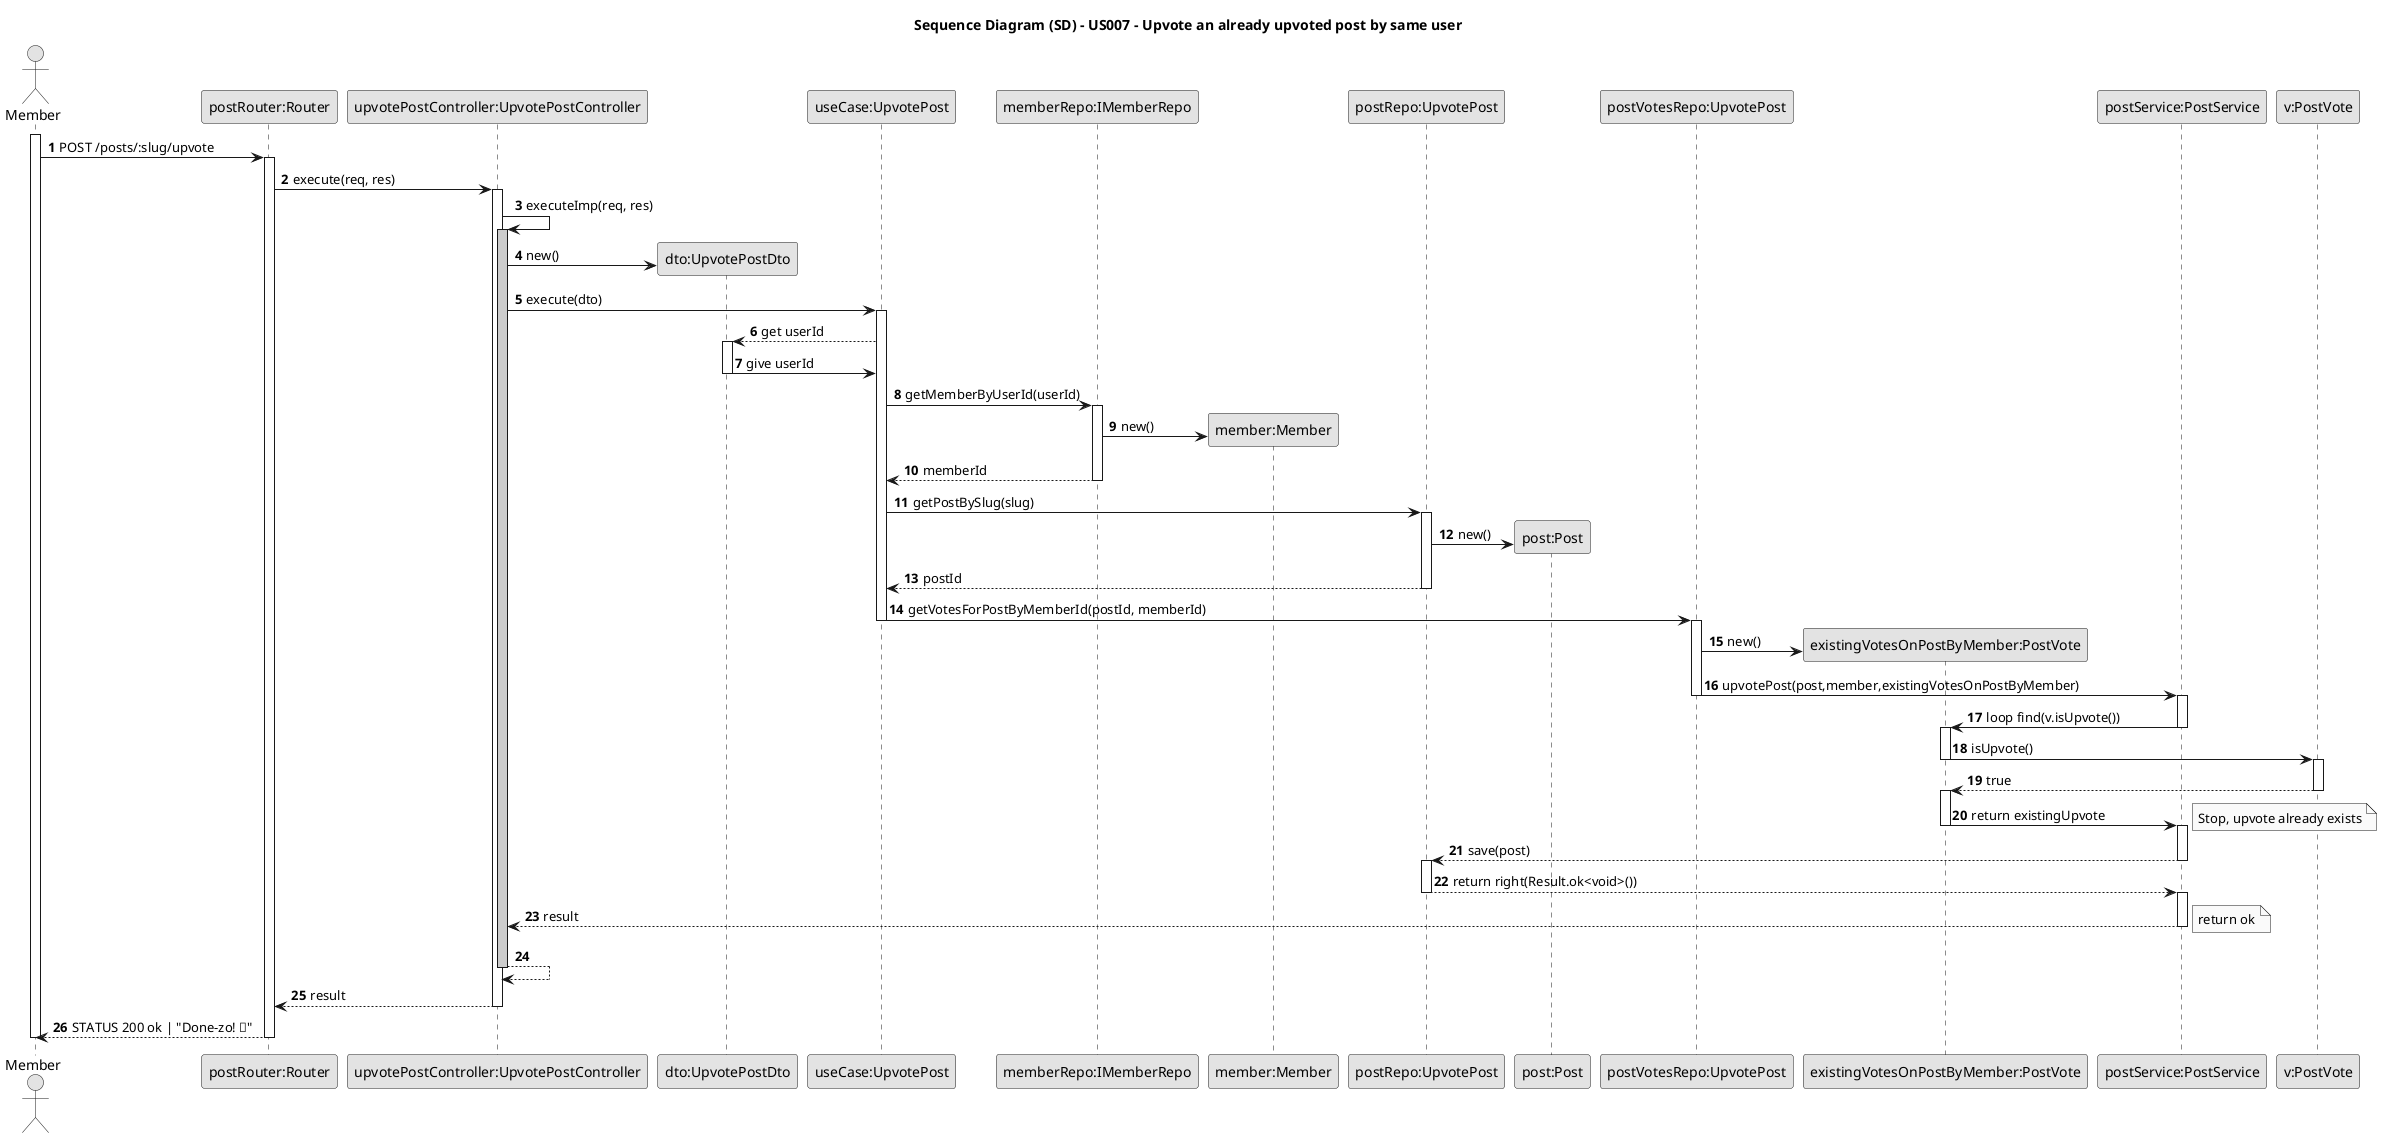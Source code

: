 @startuml SD1

skinparam monochrome true
skinparam packageStyle rectangle
skinparam shadowing false
autonumber

title Sequence Diagram (SD) - US007 - Upvote an already upvoted post by same user

actor "Member" as Member
participant "postRouter:Router" as PostRouter
participant "upvotePostController:UpvotePostController" as UpvoteController
participant "dto:UpvotePostDto" as dto
participant "useCase:UpvotePost" as useCase
participant "memberRepo:IMemberRepo" as memberRepo
participant "member:Member" as member
participant "postRepo:UpvotePost" as postRepo
participant "post:Post" as post
participant "postVotesRepo:UpvotePost" as postVotesRepo
participant "existingVotesOnPostByMember:PostVote" as existingVotesOnPostByMember
participant "postService:PostService" as postService
participant "v:PostVote" as v

activate Member

Member -> PostRouter: POST /posts/:slug/upvote
activate PostRouter

PostRouter -> UpvoteController: execute(req, res)
activate UpvoteController

UpvoteController -> UpvoteController: executeImp(req, res)
activate UpvoteController #LightBlue

create dto
UpvoteController-> dto: new()

UpvoteController -> useCase: execute(dto)
activate useCase

useCase --> dto: get userId
activate dto

dto -> useCase: give userId
deactivate dto

useCase -> memberRepo:getMemberByUserId(userId)
activate memberRepo

create member
memberRepo -> member:new()

memberRepo --> useCase: memberId
deactivate memberRepo

useCase -> postRepo:getPostBySlug(slug)
activate postRepo

create post
postRepo-> post:new()

postRepo --> useCase: postId
deactivate postRepo

useCase -> postVotesRepo:getVotesForPostByMemberId(postId, memberId)
deactivate useCase
activate postVotesRepo

create existingVotesOnPostByMember
postVotesRepo-> existingVotesOnPostByMember: new()

postVotesRepo -> postService:upvotePost(post,member,existingVotesOnPostByMember)
deactivate postVotesRepo
activate postService

postService->existingVotesOnPostByMember: loop find(v.isUpvote())
deactivate postService
activate existingVotesOnPostByMember

existingVotesOnPostByMember->v: isUpvote()
deactivate existingVotesOnPostByMember
activate v

v-->existingVotesOnPostByMember: true
deactivate v
activate existingVotesOnPostByMember

existingVotesOnPostByMember->postService: return existingUpvote
deactivate existingVotesOnPostByMember
activate postService
note right: Stop, upvote already exists

postService --> postRepo:save(post)
deactivate postService
activate postRepo

postRepo --> postService: return right(Result.ok<void>())
deactivate postRepo
activate postService

postService --> UpvoteController: result
note right: return ok
deactivate postService

UpvoteController --> UpvoteController
deactivate UpvoteController

UpvoteController --> PostRouter: result
deactivate UpvoteController

PostRouter --> Member: STATUS 200 ok | "Done-zo! 🤠"
deactivate PostRouter
deactivate Member

@enduml